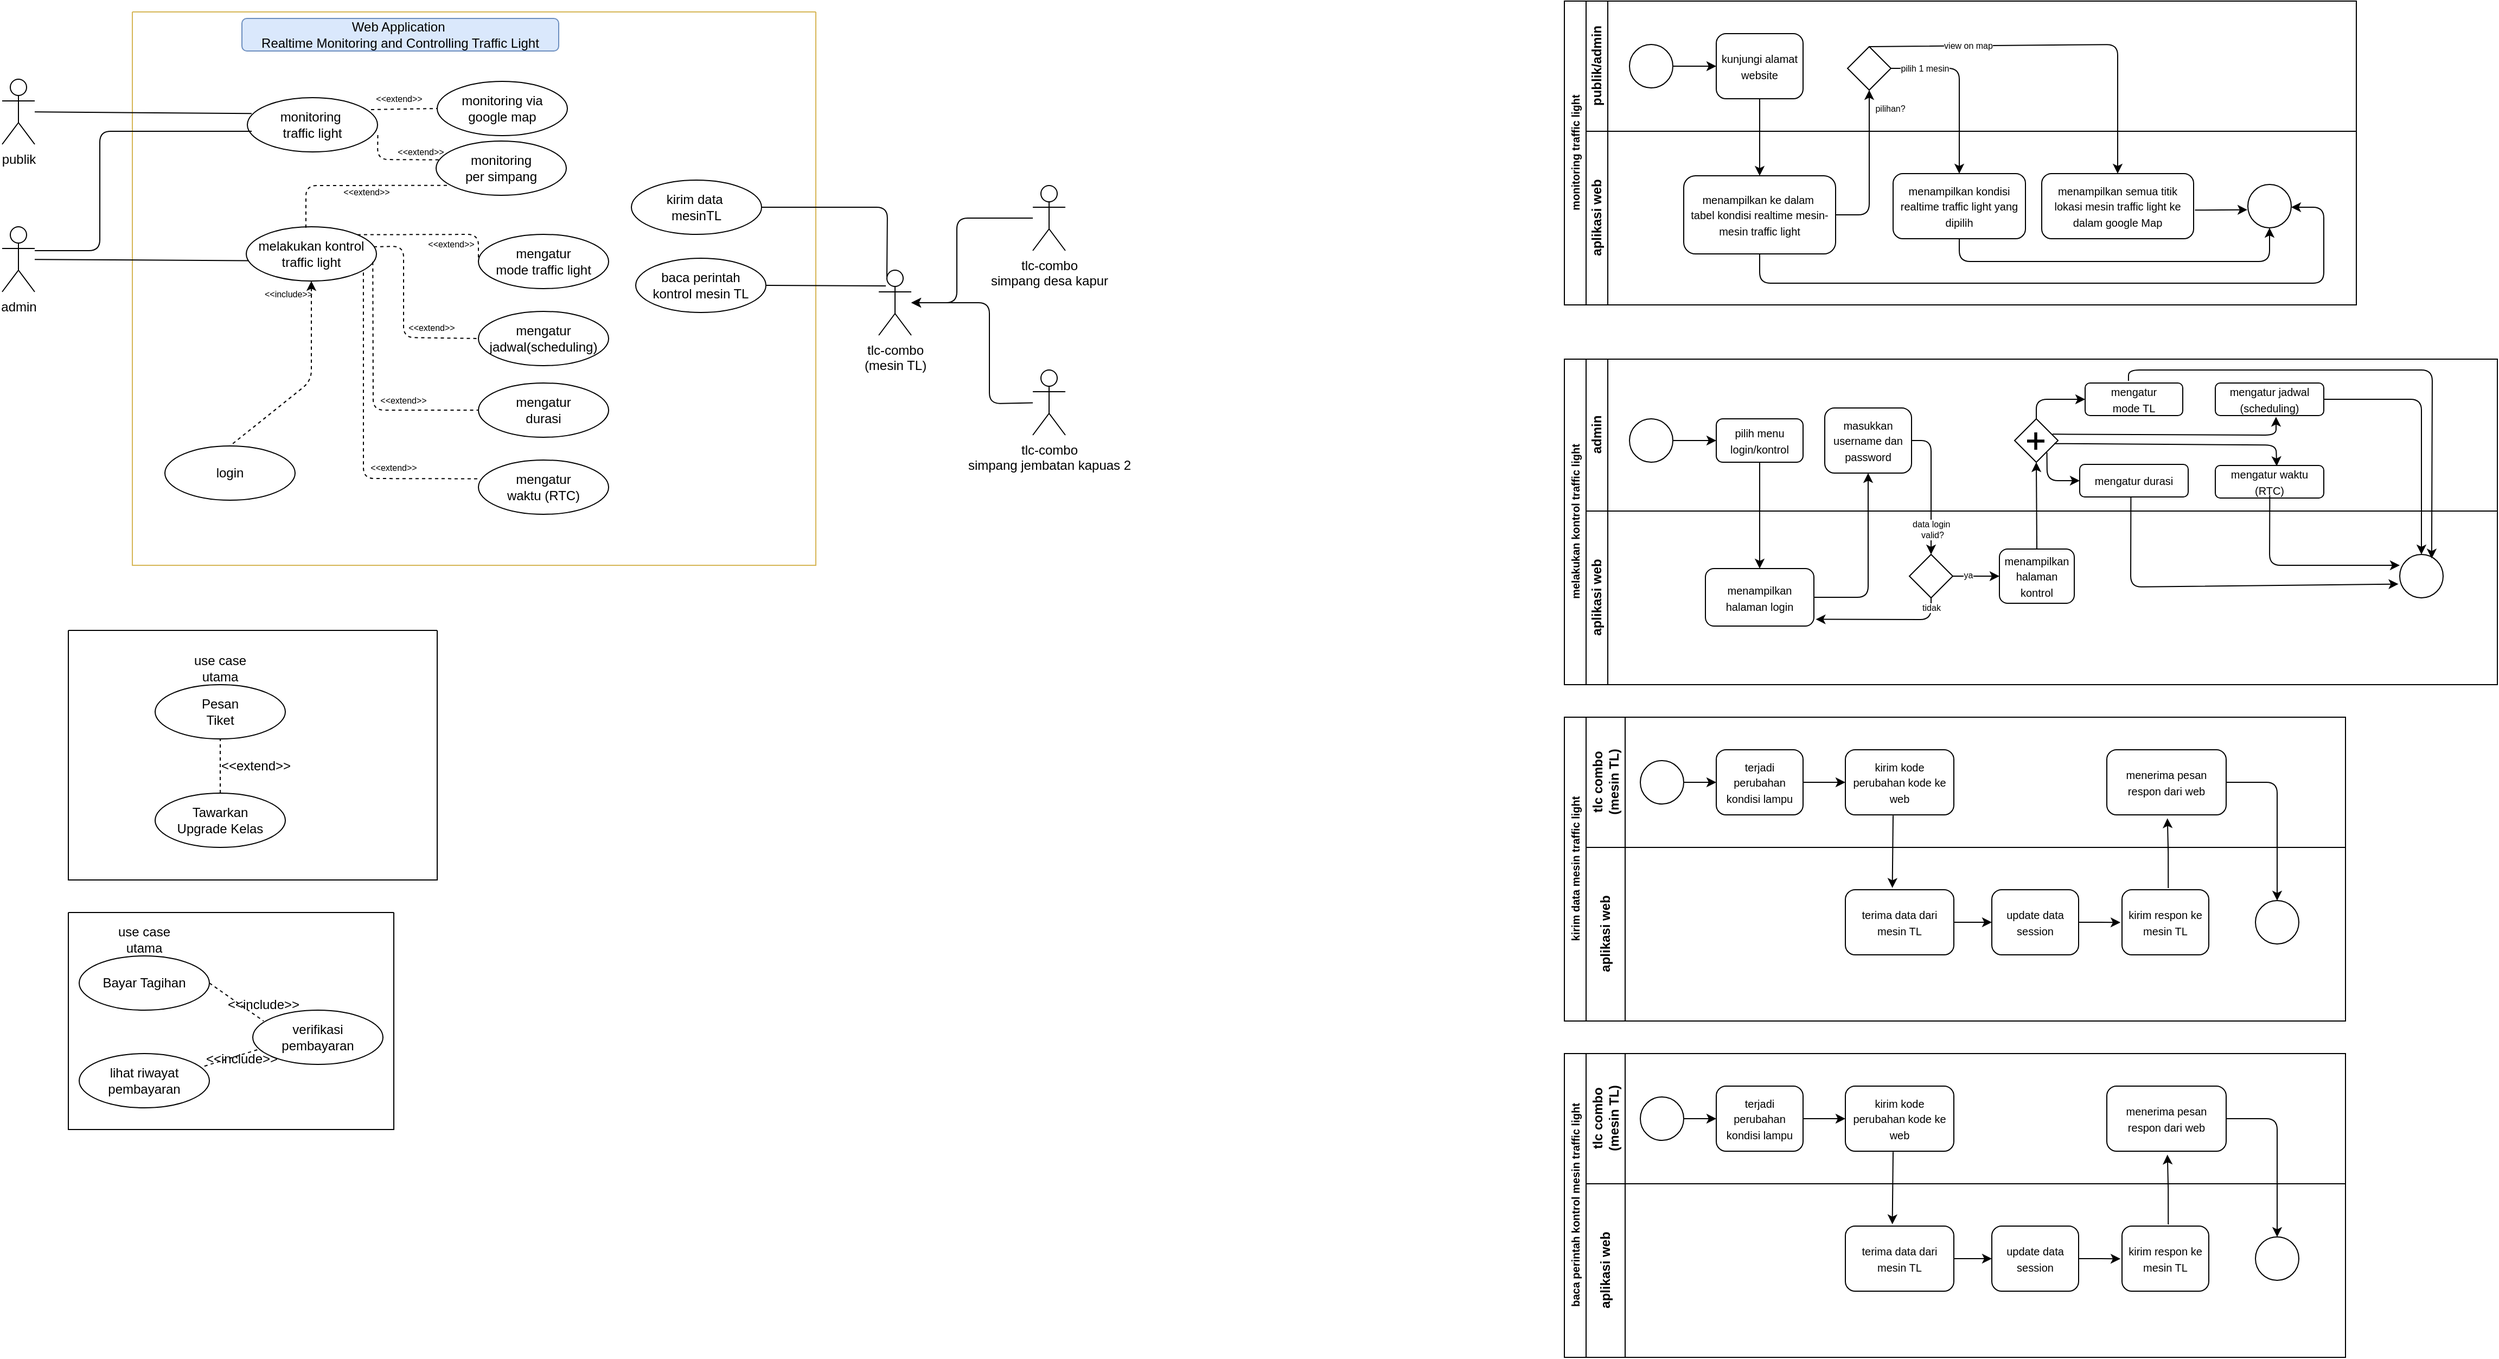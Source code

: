<mxfile version="24.7.8">
  <diagram name="Page-1" id="fMkuBY3DzN7pvkopR0qA">
    <mxGraphModel dx="1050" dy="565" grid="1" gridSize="10" guides="1" tooltips="1" connect="1" arrows="1" fold="1" page="1" pageScale="1" pageWidth="850" pageHeight="1100" math="0" shadow="0">
      <root>
        <mxCell id="0" />
        <mxCell id="1" parent="0" />
        <mxCell id="bJwC49n2kLytIpeOi1GN-2" value="" style="swimlane;startSize=0;fillColor=#fff2cc;strokeColor=#d6b656;" vertex="1" parent="1">
          <mxGeometry x="230" y="100" width="630" height="510" as="geometry">
            <mxRectangle x="180" y="160" width="50" height="40" as="alternateBounds" />
          </mxGeometry>
        </mxCell>
        <mxCell id="bJwC49n2kLytIpeOi1GN-4" value="monitoring&amp;nbsp;&lt;div&gt;traffic light&lt;/div&gt;" style="ellipse;whiteSpace=wrap;html=1;" vertex="1" parent="bJwC49n2kLytIpeOi1GN-2">
          <mxGeometry x="106" y="79" width="120" height="50" as="geometry" />
        </mxCell>
        <mxCell id="bJwC49n2kLytIpeOi1GN-7" value="login" style="ellipse;whiteSpace=wrap;html=1;" vertex="1" parent="bJwC49n2kLytIpeOi1GN-2">
          <mxGeometry x="30" y="400" width="120" height="50" as="geometry" />
        </mxCell>
        <mxCell id="bJwC49n2kLytIpeOi1GN-9" value="melakukan kontrol&lt;div&gt;traffic light&lt;/div&gt;" style="ellipse;whiteSpace=wrap;html=1;" vertex="1" parent="bJwC49n2kLytIpeOi1GN-2">
          <mxGeometry x="105" y="198" width="120" height="50" as="geometry" />
        </mxCell>
        <mxCell id="bJwC49n2kLytIpeOi1GN-10" value="" style="endArrow=none;dashed=1;html=1;rounded=1;exitX=0.5;exitY=1;exitDx=0;exitDy=0;entryX=0.5;entryY=0;entryDx=0;entryDy=0;startArrow=classic;startFill=1;curved=0;" edge="1" parent="bJwC49n2kLytIpeOi1GN-2" source="bJwC49n2kLytIpeOi1GN-9" target="bJwC49n2kLytIpeOi1GN-7">
          <mxGeometry width="50" height="50" relative="1" as="geometry">
            <mxPoint x="169.36" y="303.75" as="sourcePoint" />
            <mxPoint x="169.64" y="207.35" as="targetPoint" />
            <Array as="points">
              <mxPoint x="165" y="340" />
            </Array>
          </mxGeometry>
        </mxCell>
        <mxCell id="bJwC49n2kLytIpeOi1GN-11" value="&amp;lt;&amp;lt;include&amp;gt;&amp;gt;" style="text;html=1;align=center;verticalAlign=middle;whiteSpace=wrap;rounded=0;fontSize=8;" vertex="1" parent="bJwC49n2kLytIpeOi1GN-2">
          <mxGeometry x="114" y="255" width="60" height="10" as="geometry" />
        </mxCell>
        <mxCell id="bJwC49n2kLytIpeOi1GN-45" value="mengatur&lt;div&gt;mode traffic light&lt;/div&gt;" style="ellipse;whiteSpace=wrap;html=1;" vertex="1" parent="bJwC49n2kLytIpeOi1GN-2">
          <mxGeometry x="319" y="205" width="120" height="50" as="geometry" />
        </mxCell>
        <mxCell id="bJwC49n2kLytIpeOi1GN-46" value="mengatur&lt;div&gt;jadwal(scheduling)&lt;/div&gt;" style="ellipse;whiteSpace=wrap;html=1;" vertex="1" parent="bJwC49n2kLytIpeOi1GN-2">
          <mxGeometry x="319" y="276" width="120" height="50" as="geometry" />
        </mxCell>
        <mxCell id="bJwC49n2kLytIpeOi1GN-47" value="mengatur&lt;div&gt;durasi&lt;/div&gt;" style="ellipse;whiteSpace=wrap;html=1;" vertex="1" parent="bJwC49n2kLytIpeOi1GN-2">
          <mxGeometry x="319" y="342" width="120" height="50" as="geometry" />
        </mxCell>
        <mxCell id="bJwC49n2kLytIpeOi1GN-48" value="mengatur&lt;div&gt;waktu (RTC)&lt;/div&gt;" style="ellipse;whiteSpace=wrap;html=1;" vertex="1" parent="bJwC49n2kLytIpeOi1GN-2">
          <mxGeometry x="319" y="413" width="120" height="50" as="geometry" />
        </mxCell>
        <mxCell id="bJwC49n2kLytIpeOi1GN-49" value="" style="endArrow=none;dashed=1;html=1;rounded=1;entryX=0;entryY=0.5;entryDx=0;entryDy=0;exitX=1;exitY=0;exitDx=0;exitDy=0;curved=0;" edge="1" parent="bJwC49n2kLytIpeOi1GN-2" source="bJwC49n2kLytIpeOi1GN-9" target="bJwC49n2kLytIpeOi1GN-45">
          <mxGeometry width="50" height="50" relative="1" as="geometry">
            <mxPoint x="209" y="354" as="sourcePoint" />
            <mxPoint x="259" y="304" as="targetPoint" />
            <Array as="points">
              <mxPoint x="319" y="205" />
            </Array>
          </mxGeometry>
        </mxCell>
        <mxCell id="bJwC49n2kLytIpeOi1GN-50" value="&amp;lt;&amp;lt;extend&amp;gt;&amp;gt;" style="text;html=1;align=center;verticalAlign=middle;whiteSpace=wrap;rounded=0;fontSize=8;" vertex="1" parent="bJwC49n2kLytIpeOi1GN-2">
          <mxGeometry x="264" y="209" width="60" height="10" as="geometry" />
        </mxCell>
        <mxCell id="bJwC49n2kLytIpeOi1GN-51" value="" style="endArrow=none;dashed=1;html=1;rounded=1;exitX=0.458;exitY=0.018;exitDx=0;exitDy=0;exitPerimeter=0;entryX=0.099;entryY=0.817;entryDx=0;entryDy=0;entryPerimeter=0;curved=0;" edge="1" parent="bJwC49n2kLytIpeOi1GN-2" source="bJwC49n2kLytIpeOi1GN-9" target="bJwC49n2kLytIpeOi1GN-96">
          <mxGeometry width="50" height="50" relative="1" as="geometry">
            <mxPoint x="217" y="186" as="sourcePoint" />
            <mxPoint x="329" y="129" as="targetPoint" />
            <Array as="points">
              <mxPoint x="160" y="160" />
            </Array>
          </mxGeometry>
        </mxCell>
        <mxCell id="bJwC49n2kLytIpeOi1GN-52" value="&amp;lt;&amp;lt;extend&amp;gt;&amp;gt;" style="text;html=1;align=center;verticalAlign=middle;whiteSpace=wrap;rounded=0;fontSize=8;" vertex="1" parent="bJwC49n2kLytIpeOi1GN-2">
          <mxGeometry x="186" y="161" width="60" height="10" as="geometry" />
        </mxCell>
        <mxCell id="bJwC49n2kLytIpeOi1GN-53" value="" style="endArrow=none;dashed=1;html=1;rounded=1;exitX=0.979;exitY=0.368;exitDx=0;exitDy=0;exitPerimeter=0;entryX=0;entryY=0.5;entryDx=0;entryDy=0;curved=0;" edge="1" parent="bJwC49n2kLytIpeOi1GN-2" source="bJwC49n2kLytIpeOi1GN-9" target="bJwC49n2kLytIpeOi1GN-46">
          <mxGeometry width="50" height="50" relative="1" as="geometry">
            <mxPoint x="217" y="186" as="sourcePoint" />
            <mxPoint x="329" y="129" as="targetPoint" />
            <Array as="points">
              <mxPoint x="250" y="216" />
              <mxPoint x="250" y="300" />
            </Array>
          </mxGeometry>
        </mxCell>
        <mxCell id="bJwC49n2kLytIpeOi1GN-54" value="" style="endArrow=none;dashed=1;html=1;rounded=1;exitX=0.972;exitY=0.648;exitDx=0;exitDy=0;exitPerimeter=0;entryX=0;entryY=0.5;entryDx=0;entryDy=0;curved=0;" edge="1" parent="bJwC49n2kLytIpeOi1GN-2" source="bJwC49n2kLytIpeOi1GN-9" target="bJwC49n2kLytIpeOi1GN-47">
          <mxGeometry width="50" height="50" relative="1" as="geometry">
            <mxPoint x="232" y="197" as="sourcePoint" />
            <mxPoint x="331" y="208" as="targetPoint" />
            <Array as="points">
              <mxPoint x="222" y="367" />
            </Array>
          </mxGeometry>
        </mxCell>
        <mxCell id="bJwC49n2kLytIpeOi1GN-55" value="" style="endArrow=none;dashed=1;html=1;rounded=1;exitX=0.908;exitY=0.842;exitDx=0;exitDy=0;exitPerimeter=0;entryX=0.017;entryY=0.345;entryDx=0;entryDy=0;entryPerimeter=0;curved=0;" edge="1" parent="bJwC49n2kLytIpeOi1GN-2">
          <mxGeometry width="50" height="50" relative="1" as="geometry">
            <mxPoint x="212.96" y="240.1" as="sourcePoint" />
            <mxPoint x="320.04" y="430.25" as="targetPoint" />
            <Array as="points">
              <mxPoint x="213" y="430" />
            </Array>
          </mxGeometry>
        </mxCell>
        <mxCell id="bJwC49n2kLytIpeOi1GN-56" value="&amp;lt;&amp;lt;extend&amp;gt;&amp;gt;" style="text;html=1;align=center;verticalAlign=middle;whiteSpace=wrap;rounded=0;fontSize=8;" vertex="1" parent="bJwC49n2kLytIpeOi1GN-2">
          <mxGeometry x="246" y="286" width="60" height="10" as="geometry" />
        </mxCell>
        <mxCell id="bJwC49n2kLytIpeOi1GN-57" value="&amp;lt;&amp;lt;extend&amp;gt;&amp;gt;" style="text;html=1;align=center;verticalAlign=middle;whiteSpace=wrap;rounded=0;fontSize=8;" vertex="1" parent="bJwC49n2kLytIpeOi1GN-2">
          <mxGeometry x="220" y="353" width="60" height="10" as="geometry" />
        </mxCell>
        <mxCell id="bJwC49n2kLytIpeOi1GN-58" value="&amp;lt;&amp;lt;extend&amp;gt;&amp;gt;" style="text;html=1;align=center;verticalAlign=middle;whiteSpace=wrap;rounded=0;fontSize=8;" vertex="1" parent="bJwC49n2kLytIpeOi1GN-2">
          <mxGeometry x="211" y="415" width="60" height="10" as="geometry" />
        </mxCell>
        <mxCell id="bJwC49n2kLytIpeOi1GN-94" value="Web Application&amp;nbsp;&lt;div&gt;Realtime Monitoring and Controlling Traffic Light&lt;/div&gt;" style="text;html=1;align=center;verticalAlign=middle;whiteSpace=wrap;rounded=1;fillColor=#dae8fc;strokeColor=#6c8ebf;fillStyle=solid;gradientColor=none;perimeterSpacing=0;strokeWidth=1;spacingTop=1;spacingBottom=1;" vertex="1" parent="bJwC49n2kLytIpeOi1GN-2">
          <mxGeometry x="101" y="6" width="292" height="30" as="geometry" />
        </mxCell>
        <mxCell id="bJwC49n2kLytIpeOi1GN-95" value="monitoring via&lt;div&gt;google map&lt;/div&gt;" style="ellipse;whiteSpace=wrap;html=1;" vertex="1" parent="bJwC49n2kLytIpeOi1GN-2">
          <mxGeometry x="281" y="64" width="120" height="50" as="geometry" />
        </mxCell>
        <mxCell id="bJwC49n2kLytIpeOi1GN-96" value="monitoring&lt;div&gt;per simpang&lt;/div&gt;" style="ellipse;whiteSpace=wrap;html=1;" vertex="1" parent="bJwC49n2kLytIpeOi1GN-2">
          <mxGeometry x="280" y="119" width="120" height="50" as="geometry" />
        </mxCell>
        <mxCell id="bJwC49n2kLytIpeOi1GN-101" value="" style="endArrow=none;dashed=1;html=1;rounded=0;entryX=0;entryY=0.5;entryDx=0;entryDy=0;exitX=0.95;exitY=0.22;exitDx=0;exitDy=0;exitPerimeter=0;" edge="1" parent="bJwC49n2kLytIpeOi1GN-2" source="bJwC49n2kLytIpeOi1GN-4" target="bJwC49n2kLytIpeOi1GN-95">
          <mxGeometry width="50" height="50" relative="1" as="geometry">
            <mxPoint x="210" y="100" as="sourcePoint" />
            <mxPoint x="260" y="50" as="targetPoint" />
          </mxGeometry>
        </mxCell>
        <mxCell id="bJwC49n2kLytIpeOi1GN-102" value="" style="endArrow=none;dashed=1;html=1;rounded=1;exitX=1.002;exitY=0.689;exitDx=0;exitDy=0;exitPerimeter=0;entryX=0.025;entryY=0.346;entryDx=0;entryDy=0;entryPerimeter=0;curved=0;" edge="1" parent="bJwC49n2kLytIpeOi1GN-2" source="bJwC49n2kLytIpeOi1GN-4" target="bJwC49n2kLytIpeOi1GN-96">
          <mxGeometry width="50" height="50" relative="1" as="geometry">
            <mxPoint x="170" y="209" as="sourcePoint" />
            <mxPoint x="290" y="159" as="targetPoint" />
            <Array as="points">
              <mxPoint x="226" y="136" />
            </Array>
          </mxGeometry>
        </mxCell>
        <mxCell id="bJwC49n2kLytIpeOi1GN-103" value="&amp;lt;&amp;lt;extend&amp;gt;&amp;gt;" style="text;html=1;align=center;verticalAlign=middle;whiteSpace=wrap;rounded=0;fontSize=8;" vertex="1" parent="bJwC49n2kLytIpeOi1GN-2">
          <mxGeometry x="216" y="75" width="60" height="10" as="geometry" />
        </mxCell>
        <mxCell id="bJwC49n2kLytIpeOi1GN-104" value="&amp;lt;&amp;lt;extend&amp;gt;&amp;gt;" style="text;html=1;align=center;verticalAlign=middle;whiteSpace=wrap;rounded=0;fontSize=8;" vertex="1" parent="bJwC49n2kLytIpeOi1GN-2">
          <mxGeometry x="236" y="124" width="60" height="10" as="geometry" />
        </mxCell>
        <mxCell id="bJwC49n2kLytIpeOi1GN-105" value="kirim data&amp;nbsp;&lt;div&gt;mesin&lt;span style=&quot;background-color: initial;&quot;&gt;TL&lt;/span&gt;&lt;/div&gt;" style="ellipse;whiteSpace=wrap;html=1;" vertex="1" parent="bJwC49n2kLytIpeOi1GN-2">
          <mxGeometry x="460" y="155" width="120" height="50" as="geometry" />
        </mxCell>
        <mxCell id="bJwC49n2kLytIpeOi1GN-106" value="baca perintah&lt;div&gt;kontrol mesin TL&lt;/div&gt;" style="ellipse;whiteSpace=wrap;html=1;" vertex="1" parent="bJwC49n2kLytIpeOi1GN-2">
          <mxGeometry x="464" y="227" width="120" height="50" as="geometry" />
        </mxCell>
        <mxCell id="bJwC49n2kLytIpeOi1GN-3" value="admin" style="shape=umlActor;verticalLabelPosition=bottom;verticalAlign=top;html=1;outlineConnect=0;" vertex="1" parent="1">
          <mxGeometry x="110" y="298" width="30" height="60" as="geometry" />
        </mxCell>
        <mxCell id="bJwC49n2kLytIpeOi1GN-6" value="" style="endArrow=none;html=1;rounded=1;curved=0;" edge="1" parent="1">
          <mxGeometry width="50" height="50" relative="1" as="geometry">
            <mxPoint x="140" y="320" as="sourcePoint" />
            <mxPoint x="340" y="210" as="targetPoint" />
            <Array as="points">
              <mxPoint x="200" y="320" />
              <mxPoint x="200" y="210" />
            </Array>
          </mxGeometry>
        </mxCell>
        <mxCell id="bJwC49n2kLytIpeOi1GN-8" value="" style="endArrow=none;html=1;rounded=0;entryX=0.015;entryY=0.625;entryDx=0;entryDy=0;entryPerimeter=0;" edge="1" parent="1" source="bJwC49n2kLytIpeOi1GN-3" target="bJwC49n2kLytIpeOi1GN-9">
          <mxGeometry width="50" height="50" relative="1" as="geometry">
            <mxPoint x="240" y="310" as="sourcePoint" />
            <mxPoint x="290" y="260" as="targetPoint" />
          </mxGeometry>
        </mxCell>
        <mxCell id="bJwC49n2kLytIpeOi1GN-34" value="" style="swimlane;startSize=0;" vertex="1" parent="1">
          <mxGeometry x="171" y="930" width="300" height="200" as="geometry" />
        </mxCell>
        <mxCell id="bJwC49n2kLytIpeOi1GN-20" value="verifikasi&lt;div&gt;pembayaran&lt;/div&gt;" style="ellipse;whiteSpace=wrap;html=1;" vertex="1" parent="bJwC49n2kLytIpeOi1GN-34">
          <mxGeometry x="170" y="90" width="120" height="50" as="geometry" />
        </mxCell>
        <mxCell id="bJwC49n2kLytIpeOi1GN-21" value="lihat riwayat&lt;div&gt;pembayaran&lt;/div&gt;" style="ellipse;whiteSpace=wrap;html=1;" vertex="1" parent="bJwC49n2kLytIpeOi1GN-34">
          <mxGeometry x="10" y="130" width="120" height="50" as="geometry" />
        </mxCell>
        <mxCell id="bJwC49n2kLytIpeOi1GN-27" value="" style="endArrow=none;dashed=1;html=1;rounded=0;exitX=0.962;exitY=0.232;exitDx=0;exitDy=0;entryX=0.038;entryY=0.728;entryDx=0;entryDy=0;entryPerimeter=0;exitPerimeter=0;" edge="1" parent="bJwC49n2kLytIpeOi1GN-34" source="bJwC49n2kLytIpeOi1GN-21" target="bJwC49n2kLytIpeOi1GN-20">
          <mxGeometry width="50" height="50" relative="1" as="geometry">
            <mxPoint x="-180" y="-75" as="sourcePoint" />
            <mxPoint x="-120" y="-55" as="targetPoint" />
          </mxGeometry>
        </mxCell>
        <mxCell id="bJwC49n2kLytIpeOi1GN-19" value="Bayar Tagihan" style="ellipse;whiteSpace=wrap;html=1;" vertex="1" parent="bJwC49n2kLytIpeOi1GN-34">
          <mxGeometry x="10" y="40" width="120" height="50" as="geometry" />
        </mxCell>
        <mxCell id="bJwC49n2kLytIpeOi1GN-25" value="" style="endArrow=none;dashed=1;html=1;rounded=0;exitX=1;exitY=0.5;exitDx=0;exitDy=0;entryX=0.083;entryY=0.2;entryDx=0;entryDy=0;entryPerimeter=0;" edge="1" parent="bJwC49n2kLytIpeOi1GN-34" source="bJwC49n2kLytIpeOi1GN-19" target="bJwC49n2kLytIpeOi1GN-20">
          <mxGeometry width="50" height="50" relative="1" as="geometry">
            <mxPoint x="-130" y="-70" as="sourcePoint" />
            <mxPoint x="-80" y="-75" as="targetPoint" />
          </mxGeometry>
        </mxCell>
        <mxCell id="bJwC49n2kLytIpeOi1GN-26" value="&amp;lt;&amp;lt;include&amp;gt;&amp;gt;" style="text;html=1;align=center;verticalAlign=middle;whiteSpace=wrap;rounded=0;" vertex="1" parent="bJwC49n2kLytIpeOi1GN-34">
          <mxGeometry x="150" y="70" width="60" height="30" as="geometry" />
        </mxCell>
        <mxCell id="bJwC49n2kLytIpeOi1GN-28" value="&amp;lt;&amp;lt;include&amp;gt;&amp;gt;" style="text;html=1;align=center;verticalAlign=middle;whiteSpace=wrap;rounded=0;" vertex="1" parent="bJwC49n2kLytIpeOi1GN-34">
          <mxGeometry x="130" y="120" width="60" height="30" as="geometry" />
        </mxCell>
        <mxCell id="bJwC49n2kLytIpeOi1GN-22" value="use case utama" style="text;html=1;align=center;verticalAlign=middle;whiteSpace=wrap;rounded=0;" vertex="1" parent="bJwC49n2kLytIpeOi1GN-34">
          <mxGeometry x="40" y="10" width="60" height="30" as="geometry" />
        </mxCell>
        <mxCell id="bJwC49n2kLytIpeOi1GN-35" value="" style="swimlane;startSize=0;" vertex="1" parent="1">
          <mxGeometry x="171" y="670" width="340" height="230" as="geometry" />
        </mxCell>
        <mxCell id="bJwC49n2kLytIpeOi1GN-29" value="Pesan&lt;div&gt;Tiket&lt;/div&gt;" style="ellipse;whiteSpace=wrap;html=1;" vertex="1" parent="bJwC49n2kLytIpeOi1GN-35">
          <mxGeometry x="80" y="50" width="120" height="50" as="geometry" />
        </mxCell>
        <mxCell id="bJwC49n2kLytIpeOi1GN-30" value="Tawarkan&lt;div&gt;Upgrade Kelas&lt;/div&gt;" style="ellipse;whiteSpace=wrap;html=1;" vertex="1" parent="bJwC49n2kLytIpeOi1GN-35">
          <mxGeometry x="80" y="150" width="120" height="50" as="geometry" />
        </mxCell>
        <mxCell id="bJwC49n2kLytIpeOi1GN-31" value="use case utama" style="text;html=1;align=center;verticalAlign=middle;whiteSpace=wrap;rounded=0;" vertex="1" parent="bJwC49n2kLytIpeOi1GN-35">
          <mxGeometry x="110" y="20" width="60" height="30" as="geometry" />
        </mxCell>
        <mxCell id="bJwC49n2kLytIpeOi1GN-32" value="" style="endArrow=none;dashed=1;html=1;rounded=0;exitX=0.5;exitY=0;exitDx=0;exitDy=0;entryX=0.5;entryY=1;entryDx=0;entryDy=0;" edge="1" parent="bJwC49n2kLytIpeOi1GN-35" source="bJwC49n2kLytIpeOi1GN-30" target="bJwC49n2kLytIpeOi1GN-29">
          <mxGeometry width="50" height="50" relative="1" as="geometry">
            <mxPoint x="130" y="146" as="sourcePoint" />
            <mxPoint x="200" y="100" as="targetPoint" />
          </mxGeometry>
        </mxCell>
        <mxCell id="bJwC49n2kLytIpeOi1GN-33" value="&amp;lt;&amp;lt;extend&amp;gt;&amp;gt;" style="text;html=1;align=center;verticalAlign=middle;whiteSpace=wrap;rounded=0;" vertex="1" parent="bJwC49n2kLytIpeOi1GN-35">
          <mxGeometry x="143" y="110" width="60" height="30" as="geometry" />
        </mxCell>
        <mxCell id="bJwC49n2kLytIpeOi1GN-59" value="publik" style="shape=umlActor;verticalLabelPosition=bottom;verticalAlign=top;html=1;outlineConnect=0;" vertex="1" parent="1">
          <mxGeometry x="110" y="162" width="30" height="60" as="geometry" />
        </mxCell>
        <mxCell id="bJwC49n2kLytIpeOi1GN-60" value="" style="endArrow=none;html=1;rounded=0;entryX=0.033;entryY=0.292;entryDx=0;entryDy=0;entryPerimeter=0;" edge="1" parent="1" source="bJwC49n2kLytIpeOi1GN-59" target="bJwC49n2kLytIpeOi1GN-4">
          <mxGeometry width="50" height="50" relative="1" as="geometry">
            <mxPoint x="190" y="290" as="sourcePoint" />
            <mxPoint x="240" y="240" as="targetPoint" />
          </mxGeometry>
        </mxCell>
        <mxCell id="bJwC49n2kLytIpeOi1GN-61" value="monitoring traffic light" style="swimlane;html=1;childLayout=stackLayout;resizeParent=1;resizeParentMax=0;horizontal=0;startSize=20;horizontalStack=0;fontSize=10;" vertex="1" parent="1">
          <mxGeometry x="1550" y="90" width="730" height="280" as="geometry" />
        </mxCell>
        <mxCell id="bJwC49n2kLytIpeOi1GN-62" value="" style="edgeStyle=orthogonalEdgeStyle;rounded=0;orthogonalLoop=1;jettySize=auto;html=1;endArrow=classic;endFill=1;" edge="1" parent="bJwC49n2kLytIpeOi1GN-61" source="bJwC49n2kLytIpeOi1GN-66" target="bJwC49n2kLytIpeOi1GN-71">
          <mxGeometry relative="1" as="geometry" />
        </mxCell>
        <mxCell id="bJwC49n2kLytIpeOi1GN-63" value="publik/admin" style="swimlane;html=1;startSize=20;horizontal=0;" vertex="1" parent="bJwC49n2kLytIpeOi1GN-61">
          <mxGeometry x="20" width="710" height="120" as="geometry" />
        </mxCell>
        <mxCell id="bJwC49n2kLytIpeOi1GN-64" value="" style="edgeStyle=orthogonalEdgeStyle;rounded=0;orthogonalLoop=1;jettySize=auto;html=1;" edge="1" parent="bJwC49n2kLytIpeOi1GN-63" source="bJwC49n2kLytIpeOi1GN-65" target="bJwC49n2kLytIpeOi1GN-66">
          <mxGeometry relative="1" as="geometry" />
        </mxCell>
        <mxCell id="bJwC49n2kLytIpeOi1GN-65" value="" style="ellipse;whiteSpace=wrap;html=1;" vertex="1" parent="bJwC49n2kLytIpeOi1GN-63">
          <mxGeometry x="40" y="40" width="40" height="40" as="geometry" />
        </mxCell>
        <mxCell id="bJwC49n2kLytIpeOi1GN-66" value="&lt;font style=&quot;font-size: 10px;&quot;&gt;kunjungi alamat website&lt;/font&gt;" style="rounded=1;whiteSpace=wrap;html=1;fontFamily=Helvetica;fontSize=12;fontColor=#000000;align=center;" vertex="1" parent="bJwC49n2kLytIpeOi1GN-63">
          <mxGeometry x="120" y="30" width="80" height="60" as="geometry" />
        </mxCell>
        <mxCell id="bJwC49n2kLytIpeOi1GN-125" value="" style="strokeWidth=1;html=1;shape=mxgraph.flowchart.decision;whiteSpace=wrap;" vertex="1" parent="bJwC49n2kLytIpeOi1GN-63">
          <mxGeometry x="241" y="42" width="40" height="40" as="geometry" />
        </mxCell>
        <mxCell id="bJwC49n2kLytIpeOi1GN-121" value="" style="endArrow=classic;html=1;rounded=1;entryX=0.5;entryY=0;entryDx=0;entryDy=0;exitX=1;exitY=0.5;exitDx=0;exitDy=0;curved=0;exitPerimeter=0;" edge="1" parent="bJwC49n2kLytIpeOi1GN-61" source="bJwC49n2kLytIpeOi1GN-125" target="bJwC49n2kLytIpeOi1GN-119">
          <mxGeometry width="50" height="50" relative="1" as="geometry">
            <mxPoint x="304" y="60" as="sourcePoint" />
            <mxPoint x="434" y="150" as="targetPoint" />
            <Array as="points">
              <mxPoint x="364" y="62" />
            </Array>
          </mxGeometry>
        </mxCell>
        <mxCell id="bJwC49n2kLytIpeOi1GN-133" value="pilih 1 mesin" style="edgeLabel;html=1;align=center;verticalAlign=middle;resizable=0;points=[];fontSize=8;" vertex="1" connectable="0" parent="bJwC49n2kLytIpeOi1GN-121">
          <mxGeometry x="-0.521" y="-1" relative="1" as="geometry">
            <mxPoint x="-8" y="-1" as="offset" />
          </mxGeometry>
        </mxCell>
        <mxCell id="bJwC49n2kLytIpeOi1GN-126" value="" style="edgeStyle=orthogonalEdgeStyle;rounded=1;orthogonalLoop=1;jettySize=auto;html=1;curved=0;exitX=1;exitY=0.5;exitDx=0;exitDy=0;entryX=0.5;entryY=1;entryDx=0;entryDy=0;entryPerimeter=0;" edge="1" parent="bJwC49n2kLytIpeOi1GN-61" source="bJwC49n2kLytIpeOi1GN-71" target="bJwC49n2kLytIpeOi1GN-125">
          <mxGeometry relative="1" as="geometry">
            <mxPoint x="220" y="179" as="sourcePoint" />
            <mxPoint x="279" y="80" as="targetPoint" />
          </mxGeometry>
        </mxCell>
        <mxCell id="bJwC49n2kLytIpeOi1GN-129" value="" style="endArrow=classic;html=1;rounded=1;entryX=0.5;entryY=0;entryDx=0;entryDy=0;exitX=0.5;exitY=0;exitDx=0;exitDy=0;curved=0;exitPerimeter=0;" edge="1" parent="bJwC49n2kLytIpeOi1GN-61" source="bJwC49n2kLytIpeOi1GN-125" target="bJwC49n2kLytIpeOi1GN-128">
          <mxGeometry width="50" height="50" relative="1" as="geometry">
            <mxPoint x="311" y="72" as="sourcePoint" />
            <mxPoint x="374" y="169" as="targetPoint" />
            <Array as="points">
              <mxPoint x="510" y="40" />
            </Array>
          </mxGeometry>
        </mxCell>
        <mxCell id="bJwC49n2kLytIpeOi1GN-132" value="view on map" style="edgeLabel;html=1;align=center;verticalAlign=middle;resizable=0;points=[];fontSize=8;" vertex="1" connectable="0" parent="bJwC49n2kLytIpeOi1GN-129">
          <mxGeometry x="-0.855" y="1" relative="1" as="geometry">
            <mxPoint x="66" as="offset" />
          </mxGeometry>
        </mxCell>
        <mxCell id="bJwC49n2kLytIpeOi1GN-70" value="aplikasi web" style="swimlane;html=1;startSize=20;horizontal=0;" vertex="1" parent="bJwC49n2kLytIpeOi1GN-61">
          <mxGeometry x="20" y="120" width="710" height="160" as="geometry" />
        </mxCell>
        <mxCell id="bJwC49n2kLytIpeOi1GN-71" value="&lt;font style=&quot;font-size: 10px;&quot;&gt;menampilkan ke dalam&amp;nbsp;&lt;/font&gt;&lt;div&gt;&lt;font style=&quot;font-size: 10px;&quot;&gt;tabel kondisi realtime mesin-mesin traffic light&lt;/font&gt;&lt;/div&gt;" style="rounded=1;whiteSpace=wrap;html=1;fontFamily=Helvetica;fontSize=12;fontColor=#000000;align=center;" vertex="1" parent="bJwC49n2kLytIpeOi1GN-70">
          <mxGeometry x="90" y="41" width="140" height="72" as="geometry" />
        </mxCell>
        <mxCell id="bJwC49n2kLytIpeOi1GN-72" value="" style="edgeStyle=orthogonalEdgeStyle;rounded=1;orthogonalLoop=1;jettySize=auto;html=1;exitX=0.5;exitY=1;exitDx=0;exitDy=0;curved=0;" edge="1" parent="bJwC49n2kLytIpeOi1GN-70" source="bJwC49n2kLytIpeOi1GN-71" target="bJwC49n2kLytIpeOi1GN-82">
          <mxGeometry relative="1" as="geometry">
            <mxPoint x="660" y="70" as="targetPoint" />
            <mxPoint x="340.02" y="80.02" as="sourcePoint" />
            <Array as="points">
              <mxPoint x="160" y="140" />
              <mxPoint x="680" y="140" />
              <mxPoint x="680" y="70" />
            </Array>
          </mxGeometry>
        </mxCell>
        <mxCell id="bJwC49n2kLytIpeOi1GN-82" value="" style="ellipse;whiteSpace=wrap;html=1;" vertex="1" parent="bJwC49n2kLytIpeOi1GN-70">
          <mxGeometry x="610" y="49" width="40" height="40" as="geometry" />
        </mxCell>
        <mxCell id="bJwC49n2kLytIpeOi1GN-119" value="&lt;font style=&quot;font-size: 10px;&quot;&gt;menampilkan kondisi realtime traffic light yang dipilih&lt;/font&gt;" style="rounded=1;whiteSpace=wrap;html=1;fontFamily=Helvetica;fontSize=12;fontColor=#000000;align=center;" vertex="1" parent="bJwC49n2kLytIpeOi1GN-70">
          <mxGeometry x="283" y="39" width="122" height="60" as="geometry" />
        </mxCell>
        <mxCell id="bJwC49n2kLytIpeOi1GN-128" value="&lt;font style=&quot;font-size: 10px;&quot;&gt;menampilkan semua titik lokasi mesin traffic light ke dalam google Map&lt;/font&gt;" style="rounded=1;whiteSpace=wrap;html=1;fontFamily=Helvetica;fontSize=12;fontColor=#000000;align=center;" vertex="1" parent="bJwC49n2kLytIpeOi1GN-70">
          <mxGeometry x="420" y="39" width="140" height="60" as="geometry" />
        </mxCell>
        <mxCell id="bJwC49n2kLytIpeOi1GN-130" value="" style="endArrow=classic;html=1;rounded=1;exitX=0.5;exitY=1;exitDx=0;exitDy=0;curved=0;entryX=0.5;entryY=1;entryDx=0;entryDy=0;" edge="1" parent="bJwC49n2kLytIpeOi1GN-70" source="bJwC49n2kLytIpeOi1GN-119" target="bJwC49n2kLytIpeOi1GN-82">
          <mxGeometry width="50" height="50" relative="1" as="geometry">
            <mxPoint x="357" y="110" as="sourcePoint" />
            <mxPoint x="622.667" y="110" as="targetPoint" />
            <Array as="points">
              <mxPoint x="344" y="120" />
              <mxPoint x="630" y="120" />
            </Array>
          </mxGeometry>
        </mxCell>
        <mxCell id="bJwC49n2kLytIpeOi1GN-131" value="" style="endArrow=classic;html=1;rounded=0;exitX=1.009;exitY=0.561;exitDx=0;exitDy=0;exitPerimeter=0;entryX=-0.011;entryY=0.584;entryDx=0;entryDy=0;entryPerimeter=0;" edge="1" parent="bJwC49n2kLytIpeOi1GN-70" source="bJwC49n2kLytIpeOi1GN-128" target="bJwC49n2kLytIpeOi1GN-82">
          <mxGeometry width="50" height="50" relative="1" as="geometry">
            <mxPoint x="580" y="90" as="sourcePoint" />
            <mxPoint x="630" y="40" as="targetPoint" />
          </mxGeometry>
        </mxCell>
        <mxCell id="bJwC49n2kLytIpeOi1GN-93" value="tlc-combo&lt;div&gt;(mesin TL)&lt;/div&gt;" style="shape=umlActor;verticalLabelPosition=bottom;verticalAlign=top;html=1;outlineConnect=0;" vertex="1" parent="1">
          <mxGeometry x="918" y="338" width="30" height="60" as="geometry" />
        </mxCell>
        <mxCell id="bJwC49n2kLytIpeOi1GN-107" value="" style="endArrow=none;html=1;rounded=1;entryX=0.25;entryY=0.1;entryDx=0;entryDy=0;entryPerimeter=0;exitX=1;exitY=0.5;exitDx=0;exitDy=0;curved=0;" edge="1" parent="1" source="bJwC49n2kLytIpeOi1GN-105" target="bJwC49n2kLytIpeOi1GN-93">
          <mxGeometry width="50" height="50" relative="1" as="geometry">
            <mxPoint x="710" y="460" as="sourcePoint" />
            <mxPoint x="760" y="410" as="targetPoint" />
            <Array as="points">
              <mxPoint x="926" y="280" />
            </Array>
          </mxGeometry>
        </mxCell>
        <mxCell id="bJwC49n2kLytIpeOi1GN-108" value="" style="endArrow=none;html=1;rounded=1;curved=0;exitX=1;exitY=0.5;exitDx=0;exitDy=0;entryX=0.218;entryY=0.242;entryDx=0;entryDy=0;entryPerimeter=0;" edge="1" parent="1" source="bJwC49n2kLytIpeOi1GN-106" target="bJwC49n2kLytIpeOi1GN-93">
          <mxGeometry width="50" height="50" relative="1" as="geometry">
            <mxPoint x="840" y="340" as="sourcePoint" />
            <mxPoint x="910" y="352" as="targetPoint" />
            <Array as="points" />
          </mxGeometry>
        </mxCell>
        <mxCell id="bJwC49n2kLytIpeOi1GN-113" value="tlc-combo&lt;div&gt;simpang desa kapur&lt;/div&gt;" style="shape=umlActor;verticalLabelPosition=bottom;verticalAlign=top;html=1;outlineConnect=0;" vertex="1" parent="1">
          <mxGeometry x="1060" y="260" width="30" height="60" as="geometry" />
        </mxCell>
        <mxCell id="bJwC49n2kLytIpeOi1GN-114" value="tlc-combo&lt;div&gt;simpang jembatan kapuas 2&lt;/div&gt;" style="shape=umlActor;verticalLabelPosition=bottom;verticalAlign=top;html=1;outlineConnect=0;" vertex="1" parent="1">
          <mxGeometry x="1060" y="430" width="30" height="60" as="geometry" />
        </mxCell>
        <mxCell id="bJwC49n2kLytIpeOi1GN-115" value="" style="endArrow=classic;html=1;rounded=1;curved=0;" edge="1" parent="1" source="bJwC49n2kLytIpeOi1GN-113" target="bJwC49n2kLytIpeOi1GN-93">
          <mxGeometry width="50" height="50" relative="1" as="geometry">
            <mxPoint x="970" y="430" as="sourcePoint" />
            <mxPoint x="950" y="370" as="targetPoint" />
            <Array as="points">
              <mxPoint x="990" y="290" />
              <mxPoint x="990" y="368" />
            </Array>
          </mxGeometry>
        </mxCell>
        <mxCell id="bJwC49n2kLytIpeOi1GN-116" value="" style="endArrow=classic;html=1;rounded=1;curved=0;" edge="1" parent="1" source="bJwC49n2kLytIpeOi1GN-114">
          <mxGeometry width="50" height="50" relative="1" as="geometry">
            <mxPoint x="1060" y="461" as="sourcePoint" />
            <mxPoint x="948" y="368" as="targetPoint" />
            <Array as="points">
              <mxPoint x="1020" y="461" />
              <mxPoint x="1020" y="368" />
            </Array>
          </mxGeometry>
        </mxCell>
        <mxCell id="bJwC49n2kLytIpeOi1GN-127" value="pilihan?" style="text;html=1;align=center;verticalAlign=middle;resizable=0;points=[];autosize=1;strokeColor=none;fillColor=none;fontSize=8;" vertex="1" parent="1">
          <mxGeometry x="1825" y="179" width="50" height="20" as="geometry" />
        </mxCell>
        <mxCell id="bJwC49n2kLytIpeOi1GN-134" value="melakukan kontrol traffic light" style="swimlane;html=1;childLayout=stackLayout;resizeParent=1;resizeParentMax=0;horizontal=0;startSize=20;horizontalStack=0;fontSize=10;" vertex="1" parent="1">
          <mxGeometry x="1550" y="420" width="860" height="300" as="geometry" />
        </mxCell>
        <mxCell id="bJwC49n2kLytIpeOi1GN-135" value="" style="edgeStyle=orthogonalEdgeStyle;rounded=0;orthogonalLoop=1;jettySize=auto;html=1;endArrow=classic;endFill=1;" edge="1" parent="bJwC49n2kLytIpeOi1GN-134" source="bJwC49n2kLytIpeOi1GN-139" target="bJwC49n2kLytIpeOi1GN-147">
          <mxGeometry relative="1" as="geometry" />
        </mxCell>
        <mxCell id="bJwC49n2kLytIpeOi1GN-143" value="" style="edgeStyle=orthogonalEdgeStyle;rounded=1;orthogonalLoop=1;jettySize=auto;html=1;curved=0;exitX=1;exitY=0.5;exitDx=0;exitDy=0;" edge="1" parent="bJwC49n2kLytIpeOi1GN-134" source="bJwC49n2kLytIpeOi1GN-147" target="bJwC49n2kLytIpeOi1GN-179">
          <mxGeometry relative="1" as="geometry">
            <mxPoint x="220" y="179" as="sourcePoint" />
            <mxPoint x="281" y="82" as="targetPoint" />
          </mxGeometry>
        </mxCell>
        <mxCell id="bJwC49n2kLytIpeOi1GN-136" value="admin" style="swimlane;html=1;startSize=20;horizontal=0;" vertex="1" parent="bJwC49n2kLytIpeOi1GN-134">
          <mxGeometry x="20" width="840" height="140" as="geometry" />
        </mxCell>
        <mxCell id="bJwC49n2kLytIpeOi1GN-137" value="" style="edgeStyle=orthogonalEdgeStyle;rounded=0;orthogonalLoop=1;jettySize=auto;html=1;" edge="1" parent="bJwC49n2kLytIpeOi1GN-136" source="bJwC49n2kLytIpeOi1GN-138" target="bJwC49n2kLytIpeOi1GN-139">
          <mxGeometry relative="1" as="geometry" />
        </mxCell>
        <mxCell id="bJwC49n2kLytIpeOi1GN-138" value="" style="ellipse;whiteSpace=wrap;html=1;" vertex="1" parent="bJwC49n2kLytIpeOi1GN-136">
          <mxGeometry x="40" y="55" width="40" height="40" as="geometry" />
        </mxCell>
        <mxCell id="bJwC49n2kLytIpeOi1GN-139" value="&lt;span style=&quot;font-size: 10px;&quot;&gt;pilih menu login/kontrol&lt;/span&gt;" style="rounded=1;whiteSpace=wrap;html=1;fontFamily=Helvetica;fontSize=12;fontColor=#000000;align=center;" vertex="1" parent="bJwC49n2kLytIpeOi1GN-136">
          <mxGeometry x="120" y="55" width="80" height="40" as="geometry" />
        </mxCell>
        <mxCell id="bJwC49n2kLytIpeOi1GN-179" value="&lt;span style=&quot;font-size: 10px;&quot;&gt;masukkan username dan password&lt;/span&gt;" style="rounded=1;whiteSpace=wrap;html=1;fontFamily=Helvetica;fontSize=12;fontColor=#000000;align=center;" vertex="1" parent="bJwC49n2kLytIpeOi1GN-136">
          <mxGeometry x="220" y="45" width="80" height="60" as="geometry" />
        </mxCell>
        <mxCell id="bJwC49n2kLytIpeOi1GN-193" value="" style="group" vertex="1" connectable="0" parent="bJwC49n2kLytIpeOi1GN-136">
          <mxGeometry x="395" y="55" width="40" height="40" as="geometry" />
        </mxCell>
        <mxCell id="bJwC49n2kLytIpeOi1GN-190" value="" style="strokeWidth=1;html=1;shape=mxgraph.flowchart.decision;whiteSpace=wrap;" vertex="1" parent="bJwC49n2kLytIpeOi1GN-193">
          <mxGeometry width="40" height="40" as="geometry" />
        </mxCell>
        <mxCell id="bJwC49n2kLytIpeOi1GN-191" value="" style="shape=cross;whiteSpace=wrap;html=1;size=0.116;fillColor=#000000;" vertex="1" parent="bJwC49n2kLytIpeOi1GN-193">
          <mxGeometry x="12" y="13" width="15" height="15" as="geometry" />
        </mxCell>
        <mxCell id="bJwC49n2kLytIpeOi1GN-196" value="&lt;span style=&quot;font-size: 10px;&quot;&gt;mengatur&lt;/span&gt;&lt;div&gt;&lt;span style=&quot;font-size: 10px;&quot;&gt;mode TL&lt;/span&gt;&lt;/div&gt;" style="rounded=1;whiteSpace=wrap;html=1;fontFamily=Helvetica;fontSize=12;fontColor=#000000;align=center;" vertex="1" parent="bJwC49n2kLytIpeOi1GN-136">
          <mxGeometry x="460" y="22" width="90" height="30" as="geometry" />
        </mxCell>
        <mxCell id="bJwC49n2kLytIpeOi1GN-197" value="&lt;span style=&quot;font-size: 10px;&quot;&gt;mengatur jadwal (scheduling)&lt;/span&gt;" style="rounded=1;whiteSpace=wrap;html=1;fontFamily=Helvetica;fontSize=12;fontColor=#000000;align=center;" vertex="1" parent="bJwC49n2kLytIpeOi1GN-136">
          <mxGeometry x="580" y="22" width="100" height="30" as="geometry" />
        </mxCell>
        <mxCell id="bJwC49n2kLytIpeOi1GN-198" value="&lt;span style=&quot;font-size: 10px;&quot;&gt;mengatur durasi&lt;/span&gt;" style="rounded=1;whiteSpace=wrap;html=1;fontFamily=Helvetica;fontSize=12;fontColor=#000000;align=center;" vertex="1" parent="bJwC49n2kLytIpeOi1GN-136">
          <mxGeometry x="455" y="97" width="100" height="30" as="geometry" />
        </mxCell>
        <mxCell id="bJwC49n2kLytIpeOi1GN-199" value="&lt;span style=&quot;font-size: 10px;&quot;&gt;mengatur waktu&lt;/span&gt;&lt;div&gt;&lt;span style=&quot;font-size: 10px;&quot;&gt;(RTC)&lt;/span&gt;&lt;/div&gt;" style="rounded=1;whiteSpace=wrap;html=1;fontFamily=Helvetica;fontSize=12;fontColor=#000000;align=center;" vertex="1" parent="bJwC49n2kLytIpeOi1GN-136">
          <mxGeometry x="580" y="98" width="100" height="30" as="geometry" />
        </mxCell>
        <mxCell id="bJwC49n2kLytIpeOi1GN-201" value="" style="endArrow=classic;html=1;rounded=1;entryX=0;entryY=0.5;entryDx=0;entryDy=0;exitX=0.5;exitY=0;exitDx=0;exitDy=0;exitPerimeter=0;curved=0;" edge="1" parent="bJwC49n2kLytIpeOi1GN-136" source="bJwC49n2kLytIpeOi1GN-190" target="bJwC49n2kLytIpeOi1GN-196">
          <mxGeometry width="50" height="50" relative="1" as="geometry">
            <mxPoint x="410" y="52" as="sourcePoint" />
            <mxPoint x="460" y="2" as="targetPoint" />
            <Array as="points">
              <mxPoint x="415" y="37" />
            </Array>
          </mxGeometry>
        </mxCell>
        <mxCell id="bJwC49n2kLytIpeOi1GN-202" value="" style="endArrow=classic;html=1;rounded=1;entryX=0.56;entryY=1.039;entryDx=0;entryDy=0;exitX=0.875;exitY=0.354;exitDx=0;exitDy=0;exitPerimeter=0;curved=0;entryPerimeter=0;" edge="1" parent="bJwC49n2kLytIpeOi1GN-136" source="bJwC49n2kLytIpeOi1GN-190" target="bJwC49n2kLytIpeOi1GN-197">
          <mxGeometry width="50" height="50" relative="1" as="geometry">
            <mxPoint x="425" y="65" as="sourcePoint" />
            <mxPoint x="470" y="47" as="targetPoint" />
            <Array as="points">
              <mxPoint x="636" y="70" />
            </Array>
          </mxGeometry>
        </mxCell>
        <mxCell id="bJwC49n2kLytIpeOi1GN-203" value="" style="endArrow=classic;html=1;rounded=1;entryX=0.566;entryY=0.02;entryDx=0;entryDy=0;exitX=0.913;exitY=0.571;exitDx=0;exitDy=0;exitPerimeter=0;curved=0;entryPerimeter=0;" edge="1" parent="bJwC49n2kLytIpeOi1GN-136" source="bJwC49n2kLytIpeOi1GN-190" target="bJwC49n2kLytIpeOi1GN-199">
          <mxGeometry width="50" height="50" relative="1" as="geometry">
            <mxPoint x="430" y="78.16" as="sourcePoint" />
            <mxPoint x="637.8" y="88.98" as="targetPoint" />
            <Array as="points">
              <mxPoint x="636" y="79.16" />
            </Array>
          </mxGeometry>
        </mxCell>
        <mxCell id="bJwC49n2kLytIpeOi1GN-204" value="" style="endArrow=classic;html=1;rounded=1;exitX=0.744;exitY=0.774;exitDx=0;exitDy=0;exitPerimeter=0;curved=0;entryX=0;entryY=0.5;entryDx=0;entryDy=0;" edge="1" parent="bJwC49n2kLytIpeOi1GN-136" source="bJwC49n2kLytIpeOi1GN-190" target="bJwC49n2kLytIpeOi1GN-198">
          <mxGeometry width="50" height="50" relative="1" as="geometry">
            <mxPoint x="425" y="65" as="sourcePoint" />
            <mxPoint x="470" y="47" as="targetPoint" />
            <Array as="points">
              <mxPoint x="425" y="112" />
            </Array>
          </mxGeometry>
        </mxCell>
        <mxCell id="bJwC49n2kLytIpeOi1GN-146" value="aplikasi web" style="swimlane;html=1;startSize=20;horizontal=0;" vertex="1" parent="bJwC49n2kLytIpeOi1GN-134">
          <mxGeometry x="20" y="140" width="840" height="160" as="geometry" />
        </mxCell>
        <mxCell id="bJwC49n2kLytIpeOi1GN-147" value="&lt;font style=&quot;font-size: 10px;&quot;&gt;menampilkan halaman login&lt;/font&gt;" style="rounded=1;whiteSpace=wrap;html=1;fontFamily=Helvetica;fontSize=12;fontColor=#000000;align=center;" vertex="1" parent="bJwC49n2kLytIpeOi1GN-146">
          <mxGeometry x="110" y="53" width="100" height="53" as="geometry" />
        </mxCell>
        <mxCell id="bJwC49n2kLytIpeOi1GN-149" value="" style="ellipse;whiteSpace=wrap;html=1;" vertex="1" parent="bJwC49n2kLytIpeOi1GN-146">
          <mxGeometry x="750" y="40" width="40" height="40" as="geometry" />
        </mxCell>
        <mxCell id="bJwC49n2kLytIpeOi1GN-181" value="" style="strokeWidth=1;html=1;shape=mxgraph.flowchart.decision;whiteSpace=wrap;" vertex="1" parent="bJwC49n2kLytIpeOi1GN-146">
          <mxGeometry x="298" y="40" width="40" height="40" as="geometry" />
        </mxCell>
        <mxCell id="bJwC49n2kLytIpeOi1GN-184" value="&lt;span style=&quot;font-size: 10px;&quot;&gt;menampilkan halaman kontrol&lt;/span&gt;" style="rounded=1;whiteSpace=wrap;html=1;fontFamily=Helvetica;fontSize=12;fontColor=#000000;align=center;" vertex="1" parent="bJwC49n2kLytIpeOi1GN-146">
          <mxGeometry x="381" y="35" width="69" height="50" as="geometry" />
        </mxCell>
        <mxCell id="bJwC49n2kLytIpeOi1GN-185" value="" style="endArrow=classic;html=1;rounded=1;entryX=1.017;entryY=0.883;entryDx=0;entryDy=0;exitX=0.5;exitY=1;exitDx=0;exitDy=0;curved=0;exitPerimeter=0;entryPerimeter=0;" edge="1" parent="bJwC49n2kLytIpeOi1GN-146" source="bJwC49n2kLytIpeOi1GN-181" target="bJwC49n2kLytIpeOi1GN-147">
          <mxGeometry width="50" height="50" relative="1" as="geometry">
            <mxPoint x="330" y="-50" as="sourcePoint" />
            <mxPoint x="360" y="50" as="targetPoint" />
            <Array as="points">
              <mxPoint x="318" y="100" />
            </Array>
          </mxGeometry>
        </mxCell>
        <mxCell id="bJwC49n2kLytIpeOi1GN-186" value="tidak" style="edgeLabel;html=1;align=center;verticalAlign=middle;resizable=0;points=[];fontSize=8;" vertex="1" connectable="0" parent="bJwC49n2kLytIpeOi1GN-185">
          <mxGeometry x="0.006" y="-1" relative="1" as="geometry">
            <mxPoint x="43" y="-10" as="offset" />
          </mxGeometry>
        </mxCell>
        <mxCell id="bJwC49n2kLytIpeOi1GN-187" value="" style="endArrow=classic;html=1;rounded=0;entryX=0;entryY=0.5;entryDx=0;entryDy=0;exitX=1;exitY=0.5;exitDx=0;exitDy=0;exitPerimeter=0;" edge="1" parent="bJwC49n2kLytIpeOi1GN-146" source="bJwC49n2kLytIpeOi1GN-181" target="bJwC49n2kLytIpeOi1GN-184">
          <mxGeometry width="50" height="50" relative="1" as="geometry">
            <mxPoint x="400" y="130" as="sourcePoint" />
            <mxPoint x="450" y="80" as="targetPoint" />
          </mxGeometry>
        </mxCell>
        <mxCell id="bJwC49n2kLytIpeOi1GN-188" value="ya" style="edgeLabel;html=1;align=center;verticalAlign=middle;resizable=0;points=[];fontSize=8;" vertex="1" connectable="0" parent="bJwC49n2kLytIpeOi1GN-187">
          <mxGeometry x="-0.366" y="1" relative="1" as="geometry">
            <mxPoint as="offset" />
          </mxGeometry>
        </mxCell>
        <mxCell id="bJwC49n2kLytIpeOi1GN-182" value="" style="endArrow=classic;html=1;rounded=1;entryX=0.5;entryY=0;entryDx=0;entryDy=0;entryPerimeter=0;exitX=1;exitY=0.5;exitDx=0;exitDy=0;curved=0;" edge="1" parent="bJwC49n2kLytIpeOi1GN-134" source="bJwC49n2kLytIpeOi1GN-179" target="bJwC49n2kLytIpeOi1GN-181">
          <mxGeometry width="50" height="50" relative="1" as="geometry">
            <mxPoint x="340" y="210" as="sourcePoint" />
            <mxPoint x="390" y="160" as="targetPoint" />
            <Array as="points">
              <mxPoint x="338" y="75" />
            </Array>
          </mxGeometry>
        </mxCell>
        <mxCell id="bJwC49n2kLytIpeOi1GN-183" value="data login&amp;nbsp;&lt;div&gt;valid?&lt;/div&gt;" style="edgeLabel;html=1;align=center;verticalAlign=middle;resizable=0;points=[];fontSize=8;" vertex="1" connectable="0" parent="bJwC49n2kLytIpeOi1GN-182">
          <mxGeometry x="0.006" y="-1" relative="1" as="geometry">
            <mxPoint x="2" y="38" as="offset" />
          </mxGeometry>
        </mxCell>
        <mxCell id="bJwC49n2kLytIpeOi1GN-195" value="" style="endArrow=classic;html=1;rounded=0;exitX=0.5;exitY=0;exitDx=0;exitDy=0;entryX=0.5;entryY=1;entryDx=0;entryDy=0;entryPerimeter=0;" edge="1" parent="bJwC49n2kLytIpeOi1GN-134" source="bJwC49n2kLytIpeOi1GN-184" target="bJwC49n2kLytIpeOi1GN-190">
          <mxGeometry width="50" height="50" relative="1" as="geometry">
            <mxPoint x="440" y="150" as="sourcePoint" />
            <mxPoint x="490" y="100" as="targetPoint" />
          </mxGeometry>
        </mxCell>
        <mxCell id="bJwC49n2kLytIpeOi1GN-205" value="" style="endArrow=classic;html=1;rounded=1;entryX=0.5;entryY=0;entryDx=0;entryDy=0;exitX=1;exitY=0.5;exitDx=0;exitDy=0;curved=0;" edge="1" parent="bJwC49n2kLytIpeOi1GN-134" source="bJwC49n2kLytIpeOi1GN-197" target="bJwC49n2kLytIpeOi1GN-149">
          <mxGeometry width="50" height="50" relative="1" as="geometry">
            <mxPoint x="462" y="88" as="sourcePoint" />
            <mxPoint x="667" y="109" as="targetPoint" />
            <Array as="points">
              <mxPoint x="790" y="37" />
            </Array>
          </mxGeometry>
        </mxCell>
        <mxCell id="bJwC49n2kLytIpeOi1GN-206" value="" style="endArrow=classic;html=1;rounded=1;exitX=0.444;exitY=-0.067;exitDx=0;exitDy=0;curved=0;entryX=0.736;entryY=0.094;entryDx=0;entryDy=0;entryPerimeter=0;exitPerimeter=0;" edge="1" parent="bJwC49n2kLytIpeOi1GN-134" source="bJwC49n2kLytIpeOi1GN-196" target="bJwC49n2kLytIpeOi1GN-149">
          <mxGeometry width="50" height="50" relative="1" as="geometry">
            <mxPoint x="710" y="47" as="sourcePoint" />
            <mxPoint x="800" y="180" as="targetPoint" />
            <Array as="points">
              <mxPoint x="520" y="10" />
              <mxPoint x="800" y="10" />
            </Array>
          </mxGeometry>
        </mxCell>
        <mxCell id="bJwC49n2kLytIpeOi1GN-209" value="" style="endArrow=classic;html=1;rounded=1;exitX=0.502;exitY=0.911;exitDx=0;exitDy=0;exitPerimeter=0;curved=0;entryX=0;entryY=0.25;entryDx=0;entryDy=0;entryPerimeter=0;" edge="1" parent="bJwC49n2kLytIpeOi1GN-134" source="bJwC49n2kLytIpeOi1GN-199" target="bJwC49n2kLytIpeOi1GN-149">
          <mxGeometry width="50" height="50" relative="1" as="geometry">
            <mxPoint x="650" y="130" as="sourcePoint" />
            <mxPoint x="680" y="156" as="targetPoint" />
            <Array as="points">
              <mxPoint x="650" y="190" />
            </Array>
          </mxGeometry>
        </mxCell>
        <mxCell id="bJwC49n2kLytIpeOi1GN-210" value="" style="endArrow=classic;html=1;rounded=1;exitX=0.472;exitY=0.988;exitDx=0;exitDy=0;exitPerimeter=0;curved=0;entryX=-0.031;entryY=0.682;entryDx=0;entryDy=0;entryPerimeter=0;" edge="1" parent="bJwC49n2kLytIpeOi1GN-134" source="bJwC49n2kLytIpeOi1GN-198" target="bJwC49n2kLytIpeOi1GN-149">
          <mxGeometry width="50" height="50" relative="1" as="geometry">
            <mxPoint x="660" y="135" as="sourcePoint" />
            <mxPoint x="780" y="200" as="targetPoint" />
            <Array as="points">
              <mxPoint x="522" y="210" />
            </Array>
          </mxGeometry>
        </mxCell>
        <mxCell id="bJwC49n2kLytIpeOi1GN-155" value="kirim data mesin traffic light" style="swimlane;html=1;childLayout=stackLayout;resizeParent=1;resizeParentMax=0;horizontal=0;startSize=20;horizontalStack=0;fontSize=10;arcSize=15;" vertex="1" parent="1">
          <mxGeometry x="1550" y="750" width="720" height="280" as="geometry" />
        </mxCell>
        <mxCell id="bJwC49n2kLytIpeOi1GN-157" value="tlc combo&lt;div&gt;(mesin TL)&lt;/div&gt;" style="swimlane;html=1;startSize=36;horizontal=0;verticalAlign=middle;align=center;" vertex="1" parent="bJwC49n2kLytIpeOi1GN-155">
          <mxGeometry x="20" width="700" height="120" as="geometry" />
        </mxCell>
        <mxCell id="bJwC49n2kLytIpeOi1GN-158" value="" style="edgeStyle=orthogonalEdgeStyle;rounded=0;orthogonalLoop=1;jettySize=auto;html=1;" edge="1" parent="bJwC49n2kLytIpeOi1GN-157" source="bJwC49n2kLytIpeOi1GN-159" target="bJwC49n2kLytIpeOi1GN-160">
          <mxGeometry relative="1" as="geometry" />
        </mxCell>
        <mxCell id="bJwC49n2kLytIpeOi1GN-159" value="" style="ellipse;whiteSpace=wrap;html=1;" vertex="1" parent="bJwC49n2kLytIpeOi1GN-157">
          <mxGeometry x="50" y="40" width="40" height="40" as="geometry" />
        </mxCell>
        <mxCell id="bJwC49n2kLytIpeOi1GN-160" value="&lt;font style=&quot;font-size: 10px;&quot;&gt;terjadi perubahan kondisi lampu&lt;/font&gt;" style="rounded=1;whiteSpace=wrap;html=1;fontFamily=Helvetica;fontSize=12;fontColor=#000000;align=center;spacingLeft=1;spacingRight=1;" vertex="1" parent="bJwC49n2kLytIpeOi1GN-157">
          <mxGeometry x="120" y="30" width="80" height="60" as="geometry" />
        </mxCell>
        <mxCell id="bJwC49n2kLytIpeOi1GN-177" value="" style="edgeStyle=orthogonalEdgeStyle;rounded=0;orthogonalLoop=1;jettySize=auto;html=1;" edge="1" parent="bJwC49n2kLytIpeOi1GN-157" source="bJwC49n2kLytIpeOi1GN-160" target="bJwC49n2kLytIpeOi1GN-178">
          <mxGeometry relative="1" as="geometry">
            <mxPoint x="200" y="59.72" as="sourcePoint" />
            <mxPoint x="290" y="59.72" as="targetPoint" />
            <Array as="points" />
          </mxGeometry>
        </mxCell>
        <mxCell id="bJwC49n2kLytIpeOi1GN-178" value="&lt;font style=&quot;font-size: 10px;&quot;&gt;kirim kode perubahan kode ke web&lt;/font&gt;" style="rounded=1;whiteSpace=wrap;html=1;fontFamily=Helvetica;fontSize=12;fontColor=#000000;align=center;spacingLeft=1;spacingRight=1;spacing=2;" vertex="1" parent="bJwC49n2kLytIpeOi1GN-157">
          <mxGeometry x="239" y="30" width="100" height="60" as="geometry" />
        </mxCell>
        <mxCell id="bJwC49n2kLytIpeOi1GN-214" value="&lt;font style=&quot;font-size: 10px;&quot;&gt;menerima pesan respon dari web&lt;/font&gt;" style="rounded=1;whiteSpace=wrap;html=1;fontFamily=Helvetica;fontSize=12;fontColor=#000000;align=center;spacingLeft=1;spacingRight=1;spacing=2;" vertex="1" parent="bJwC49n2kLytIpeOi1GN-157">
          <mxGeometry x="480" y="30" width="110" height="60" as="geometry" />
        </mxCell>
        <mxCell id="bJwC49n2kLytIpeOi1GN-167" value="aplikasi web" style="swimlane;html=1;startSize=36;horizontal=0;verticalAlign=middle;align=center;" vertex="1" parent="bJwC49n2kLytIpeOi1GN-155">
          <mxGeometry x="20" y="120" width="700" height="160" as="geometry" />
        </mxCell>
        <mxCell id="bJwC49n2kLytIpeOi1GN-170" value="" style="ellipse;whiteSpace=wrap;html=1;" vertex="1" parent="bJwC49n2kLytIpeOi1GN-167">
          <mxGeometry x="617" y="49" width="40" height="40" as="geometry" />
        </mxCell>
        <mxCell id="bJwC49n2kLytIpeOi1GN-211" value="&lt;font style=&quot;font-size: 10px;&quot;&gt;terima data dari mesin TL&lt;/font&gt;" style="rounded=1;whiteSpace=wrap;html=1;fontFamily=Helvetica;fontSize=12;fontColor=#000000;align=center;spacingLeft=1;spacingRight=1;spacing=2;" vertex="1" parent="bJwC49n2kLytIpeOi1GN-167">
          <mxGeometry x="239" y="39" width="100" height="60" as="geometry" />
        </mxCell>
        <mxCell id="bJwC49n2kLytIpeOi1GN-212" value="&lt;font style=&quot;font-size: 10px;&quot;&gt;update data session&lt;/font&gt;" style="rounded=1;whiteSpace=wrap;html=1;fontFamily=Helvetica;fontSize=12;fontColor=#000000;align=center;spacingLeft=1;spacingRight=1;spacing=2;" vertex="1" parent="bJwC49n2kLytIpeOi1GN-167">
          <mxGeometry x="374" y="39" width="80" height="60" as="geometry" />
        </mxCell>
        <mxCell id="bJwC49n2kLytIpeOi1GN-213" value="&lt;font style=&quot;font-size: 10px;&quot;&gt;kirim respon ke mesin TL&lt;/font&gt;" style="rounded=1;whiteSpace=wrap;html=1;fontFamily=Helvetica;fontSize=12;fontColor=#000000;align=center;spacingLeft=1;spacingRight=1;spacing=2;" vertex="1" parent="bJwC49n2kLytIpeOi1GN-167">
          <mxGeometry x="494" y="39" width="80" height="60" as="geometry" />
        </mxCell>
        <mxCell id="bJwC49n2kLytIpeOi1GN-216" value="" style="edgeStyle=orthogonalEdgeStyle;rounded=0;orthogonalLoop=1;jettySize=auto;html=1;" edge="1" parent="bJwC49n2kLytIpeOi1GN-167" source="bJwC49n2kLytIpeOi1GN-211" target="bJwC49n2kLytIpeOi1GN-212">
          <mxGeometry relative="1" as="geometry">
            <mxPoint x="339" y="69" as="sourcePoint" />
            <mxPoint x="378" y="68.77" as="targetPoint" />
            <Array as="points" />
          </mxGeometry>
        </mxCell>
        <mxCell id="bJwC49n2kLytIpeOi1GN-217" value="" style="edgeStyle=orthogonalEdgeStyle;rounded=0;orthogonalLoop=1;jettySize=auto;html=1;entryX=-0.018;entryY=0.503;entryDx=0;entryDy=0;entryPerimeter=0;" edge="1" parent="bJwC49n2kLytIpeOi1GN-167" source="bJwC49n2kLytIpeOi1GN-212" target="bJwC49n2kLytIpeOi1GN-213">
          <mxGeometry relative="1" as="geometry">
            <mxPoint x="454" y="68.86" as="sourcePoint" />
            <mxPoint x="489" y="68.86" as="targetPoint" />
            <Array as="points" />
          </mxGeometry>
        </mxCell>
        <mxCell id="bJwC49n2kLytIpeOi1GN-215" value="" style="endArrow=classic;html=1;rounded=0;exitX=0.44;exitY=1.011;exitDx=0;exitDy=0;exitPerimeter=0;entryX=0.433;entryY=-0.028;entryDx=0;entryDy=0;entryPerimeter=0;" edge="1" parent="bJwC49n2kLytIpeOi1GN-155" source="bJwC49n2kLytIpeOi1GN-178" target="bJwC49n2kLytIpeOi1GN-211">
          <mxGeometry width="50" height="50" relative="1" as="geometry">
            <mxPoint x="450" y="170" as="sourcePoint" />
            <mxPoint x="500" y="120" as="targetPoint" />
          </mxGeometry>
        </mxCell>
        <mxCell id="bJwC49n2kLytIpeOi1GN-218" value="" style="edgeStyle=orthogonalEdgeStyle;rounded=0;orthogonalLoop=1;jettySize=auto;html=1;entryX=0.508;entryY=1.053;entryDx=0;entryDy=0;entryPerimeter=0;exitX=0.533;exitY=-0.026;exitDx=0;exitDy=0;exitPerimeter=0;" edge="1" parent="bJwC49n2kLytIpeOi1GN-155" source="bJwC49n2kLytIpeOi1GN-213" target="bJwC49n2kLytIpeOi1GN-214">
          <mxGeometry relative="1" as="geometry">
            <mxPoint x="520" y="130" as="sourcePoint" />
            <mxPoint x="559" y="130" as="targetPoint" />
            <Array as="points" />
          </mxGeometry>
        </mxCell>
        <mxCell id="bJwC49n2kLytIpeOi1GN-219" value="" style="edgeStyle=orthogonalEdgeStyle;rounded=1;orthogonalLoop=1;jettySize=auto;html=1;entryX=0.5;entryY=0;entryDx=0;entryDy=0;exitX=1;exitY=0.5;exitDx=0;exitDy=0;curved=0;" edge="1" parent="bJwC49n2kLytIpeOi1GN-155" source="bJwC49n2kLytIpeOi1GN-214" target="bJwC49n2kLytIpeOi1GN-170">
          <mxGeometry relative="1" as="geometry">
            <mxPoint x="567" y="167" as="sourcePoint" />
            <mxPoint x="566" y="103" as="targetPoint" />
            <Array as="points" />
          </mxGeometry>
        </mxCell>
        <mxCell id="bJwC49n2kLytIpeOi1GN-220" value="baca perintah kontrol mesin traffic light" style="swimlane;html=1;childLayout=stackLayout;resizeParent=1;resizeParentMax=0;horizontal=0;startSize=20;horizontalStack=0;fontSize=10;arcSize=15;" vertex="1" parent="1">
          <mxGeometry x="1550" y="1060" width="720" height="280" as="geometry" />
        </mxCell>
        <mxCell id="bJwC49n2kLytIpeOi1GN-221" value="tlc combo&lt;div&gt;(mesin TL)&lt;/div&gt;" style="swimlane;html=1;startSize=36;horizontal=0;verticalAlign=middle;align=center;" vertex="1" parent="bJwC49n2kLytIpeOi1GN-220">
          <mxGeometry x="20" width="700" height="120" as="geometry" />
        </mxCell>
        <mxCell id="bJwC49n2kLytIpeOi1GN-222" value="" style="edgeStyle=orthogonalEdgeStyle;rounded=0;orthogonalLoop=1;jettySize=auto;html=1;" edge="1" parent="bJwC49n2kLytIpeOi1GN-221" source="bJwC49n2kLytIpeOi1GN-223" target="bJwC49n2kLytIpeOi1GN-224">
          <mxGeometry relative="1" as="geometry" />
        </mxCell>
        <mxCell id="bJwC49n2kLytIpeOi1GN-223" value="" style="ellipse;whiteSpace=wrap;html=1;" vertex="1" parent="bJwC49n2kLytIpeOi1GN-221">
          <mxGeometry x="50" y="40" width="40" height="40" as="geometry" />
        </mxCell>
        <mxCell id="bJwC49n2kLytIpeOi1GN-224" value="&lt;font style=&quot;font-size: 10px;&quot;&gt;terjadi perubahan kondisi lampu&lt;/font&gt;" style="rounded=1;whiteSpace=wrap;html=1;fontFamily=Helvetica;fontSize=12;fontColor=#000000;align=center;spacingLeft=1;spacingRight=1;" vertex="1" parent="bJwC49n2kLytIpeOi1GN-221">
          <mxGeometry x="120" y="30" width="80" height="60" as="geometry" />
        </mxCell>
        <mxCell id="bJwC49n2kLytIpeOi1GN-225" value="" style="edgeStyle=orthogonalEdgeStyle;rounded=0;orthogonalLoop=1;jettySize=auto;html=1;" edge="1" parent="bJwC49n2kLytIpeOi1GN-221" source="bJwC49n2kLytIpeOi1GN-224" target="bJwC49n2kLytIpeOi1GN-226">
          <mxGeometry relative="1" as="geometry">
            <mxPoint x="200" y="59.72" as="sourcePoint" />
            <mxPoint x="290" y="59.72" as="targetPoint" />
            <Array as="points" />
          </mxGeometry>
        </mxCell>
        <mxCell id="bJwC49n2kLytIpeOi1GN-226" value="&lt;font style=&quot;font-size: 10px;&quot;&gt;kirim kode perubahan kode ke web&lt;/font&gt;" style="rounded=1;whiteSpace=wrap;html=1;fontFamily=Helvetica;fontSize=12;fontColor=#000000;align=center;spacingLeft=1;spacingRight=1;spacing=2;" vertex="1" parent="bJwC49n2kLytIpeOi1GN-221">
          <mxGeometry x="239" y="30" width="100" height="60" as="geometry" />
        </mxCell>
        <mxCell id="bJwC49n2kLytIpeOi1GN-227" value="&lt;font style=&quot;font-size: 10px;&quot;&gt;menerima pesan respon dari web&lt;/font&gt;" style="rounded=1;whiteSpace=wrap;html=1;fontFamily=Helvetica;fontSize=12;fontColor=#000000;align=center;spacingLeft=1;spacingRight=1;spacing=2;" vertex="1" parent="bJwC49n2kLytIpeOi1GN-221">
          <mxGeometry x="480" y="30" width="110" height="60" as="geometry" />
        </mxCell>
        <mxCell id="bJwC49n2kLytIpeOi1GN-228" value="aplikasi web" style="swimlane;html=1;startSize=36;horizontal=0;verticalAlign=middle;align=center;" vertex="1" parent="bJwC49n2kLytIpeOi1GN-220">
          <mxGeometry x="20" y="120" width="700" height="160" as="geometry" />
        </mxCell>
        <mxCell id="bJwC49n2kLytIpeOi1GN-229" value="" style="ellipse;whiteSpace=wrap;html=1;" vertex="1" parent="bJwC49n2kLytIpeOi1GN-228">
          <mxGeometry x="617" y="49" width="40" height="40" as="geometry" />
        </mxCell>
        <mxCell id="bJwC49n2kLytIpeOi1GN-230" value="&lt;font style=&quot;font-size: 10px;&quot;&gt;terima data dari mesin TL&lt;/font&gt;" style="rounded=1;whiteSpace=wrap;html=1;fontFamily=Helvetica;fontSize=12;fontColor=#000000;align=center;spacingLeft=1;spacingRight=1;spacing=2;" vertex="1" parent="bJwC49n2kLytIpeOi1GN-228">
          <mxGeometry x="239" y="39" width="100" height="60" as="geometry" />
        </mxCell>
        <mxCell id="bJwC49n2kLytIpeOi1GN-231" value="&lt;font style=&quot;font-size: 10px;&quot;&gt;update data session&lt;/font&gt;" style="rounded=1;whiteSpace=wrap;html=1;fontFamily=Helvetica;fontSize=12;fontColor=#000000;align=center;spacingLeft=1;spacingRight=1;spacing=2;" vertex="1" parent="bJwC49n2kLytIpeOi1GN-228">
          <mxGeometry x="374" y="39" width="80" height="60" as="geometry" />
        </mxCell>
        <mxCell id="bJwC49n2kLytIpeOi1GN-232" value="&lt;font style=&quot;font-size: 10px;&quot;&gt;kirim respon ke mesin TL&lt;/font&gt;" style="rounded=1;whiteSpace=wrap;html=1;fontFamily=Helvetica;fontSize=12;fontColor=#000000;align=center;spacingLeft=1;spacingRight=1;spacing=2;" vertex="1" parent="bJwC49n2kLytIpeOi1GN-228">
          <mxGeometry x="494" y="39" width="80" height="60" as="geometry" />
        </mxCell>
        <mxCell id="bJwC49n2kLytIpeOi1GN-233" value="" style="edgeStyle=orthogonalEdgeStyle;rounded=0;orthogonalLoop=1;jettySize=auto;html=1;" edge="1" parent="bJwC49n2kLytIpeOi1GN-228" source="bJwC49n2kLytIpeOi1GN-230" target="bJwC49n2kLytIpeOi1GN-231">
          <mxGeometry relative="1" as="geometry">
            <mxPoint x="339" y="69" as="sourcePoint" />
            <mxPoint x="378" y="68.77" as="targetPoint" />
            <Array as="points" />
          </mxGeometry>
        </mxCell>
        <mxCell id="bJwC49n2kLytIpeOi1GN-234" value="" style="edgeStyle=orthogonalEdgeStyle;rounded=0;orthogonalLoop=1;jettySize=auto;html=1;entryX=-0.018;entryY=0.503;entryDx=0;entryDy=0;entryPerimeter=0;" edge="1" parent="bJwC49n2kLytIpeOi1GN-228" source="bJwC49n2kLytIpeOi1GN-231" target="bJwC49n2kLytIpeOi1GN-232">
          <mxGeometry relative="1" as="geometry">
            <mxPoint x="454" y="68.86" as="sourcePoint" />
            <mxPoint x="489" y="68.86" as="targetPoint" />
            <Array as="points" />
          </mxGeometry>
        </mxCell>
        <mxCell id="bJwC49n2kLytIpeOi1GN-235" value="" style="endArrow=classic;html=1;rounded=0;exitX=0.44;exitY=1.011;exitDx=0;exitDy=0;exitPerimeter=0;entryX=0.433;entryY=-0.028;entryDx=0;entryDy=0;entryPerimeter=0;" edge="1" parent="bJwC49n2kLytIpeOi1GN-220" source="bJwC49n2kLytIpeOi1GN-226" target="bJwC49n2kLytIpeOi1GN-230">
          <mxGeometry width="50" height="50" relative="1" as="geometry">
            <mxPoint x="450" y="170" as="sourcePoint" />
            <mxPoint x="500" y="120" as="targetPoint" />
          </mxGeometry>
        </mxCell>
        <mxCell id="bJwC49n2kLytIpeOi1GN-236" value="" style="edgeStyle=orthogonalEdgeStyle;rounded=0;orthogonalLoop=1;jettySize=auto;html=1;entryX=0.508;entryY=1.053;entryDx=0;entryDy=0;entryPerimeter=0;exitX=0.533;exitY=-0.026;exitDx=0;exitDy=0;exitPerimeter=0;" edge="1" parent="bJwC49n2kLytIpeOi1GN-220" source="bJwC49n2kLytIpeOi1GN-232" target="bJwC49n2kLytIpeOi1GN-227">
          <mxGeometry relative="1" as="geometry">
            <mxPoint x="520" y="130" as="sourcePoint" />
            <mxPoint x="559" y="130" as="targetPoint" />
            <Array as="points" />
          </mxGeometry>
        </mxCell>
        <mxCell id="bJwC49n2kLytIpeOi1GN-237" value="" style="edgeStyle=orthogonalEdgeStyle;rounded=1;orthogonalLoop=1;jettySize=auto;html=1;entryX=0.5;entryY=0;entryDx=0;entryDy=0;exitX=1;exitY=0.5;exitDx=0;exitDy=0;curved=0;" edge="1" parent="bJwC49n2kLytIpeOi1GN-220" source="bJwC49n2kLytIpeOi1GN-227" target="bJwC49n2kLytIpeOi1GN-229">
          <mxGeometry relative="1" as="geometry">
            <mxPoint x="567" y="167" as="sourcePoint" />
            <mxPoint x="566" y="103" as="targetPoint" />
            <Array as="points" />
          </mxGeometry>
        </mxCell>
      </root>
    </mxGraphModel>
  </diagram>
</mxfile>
